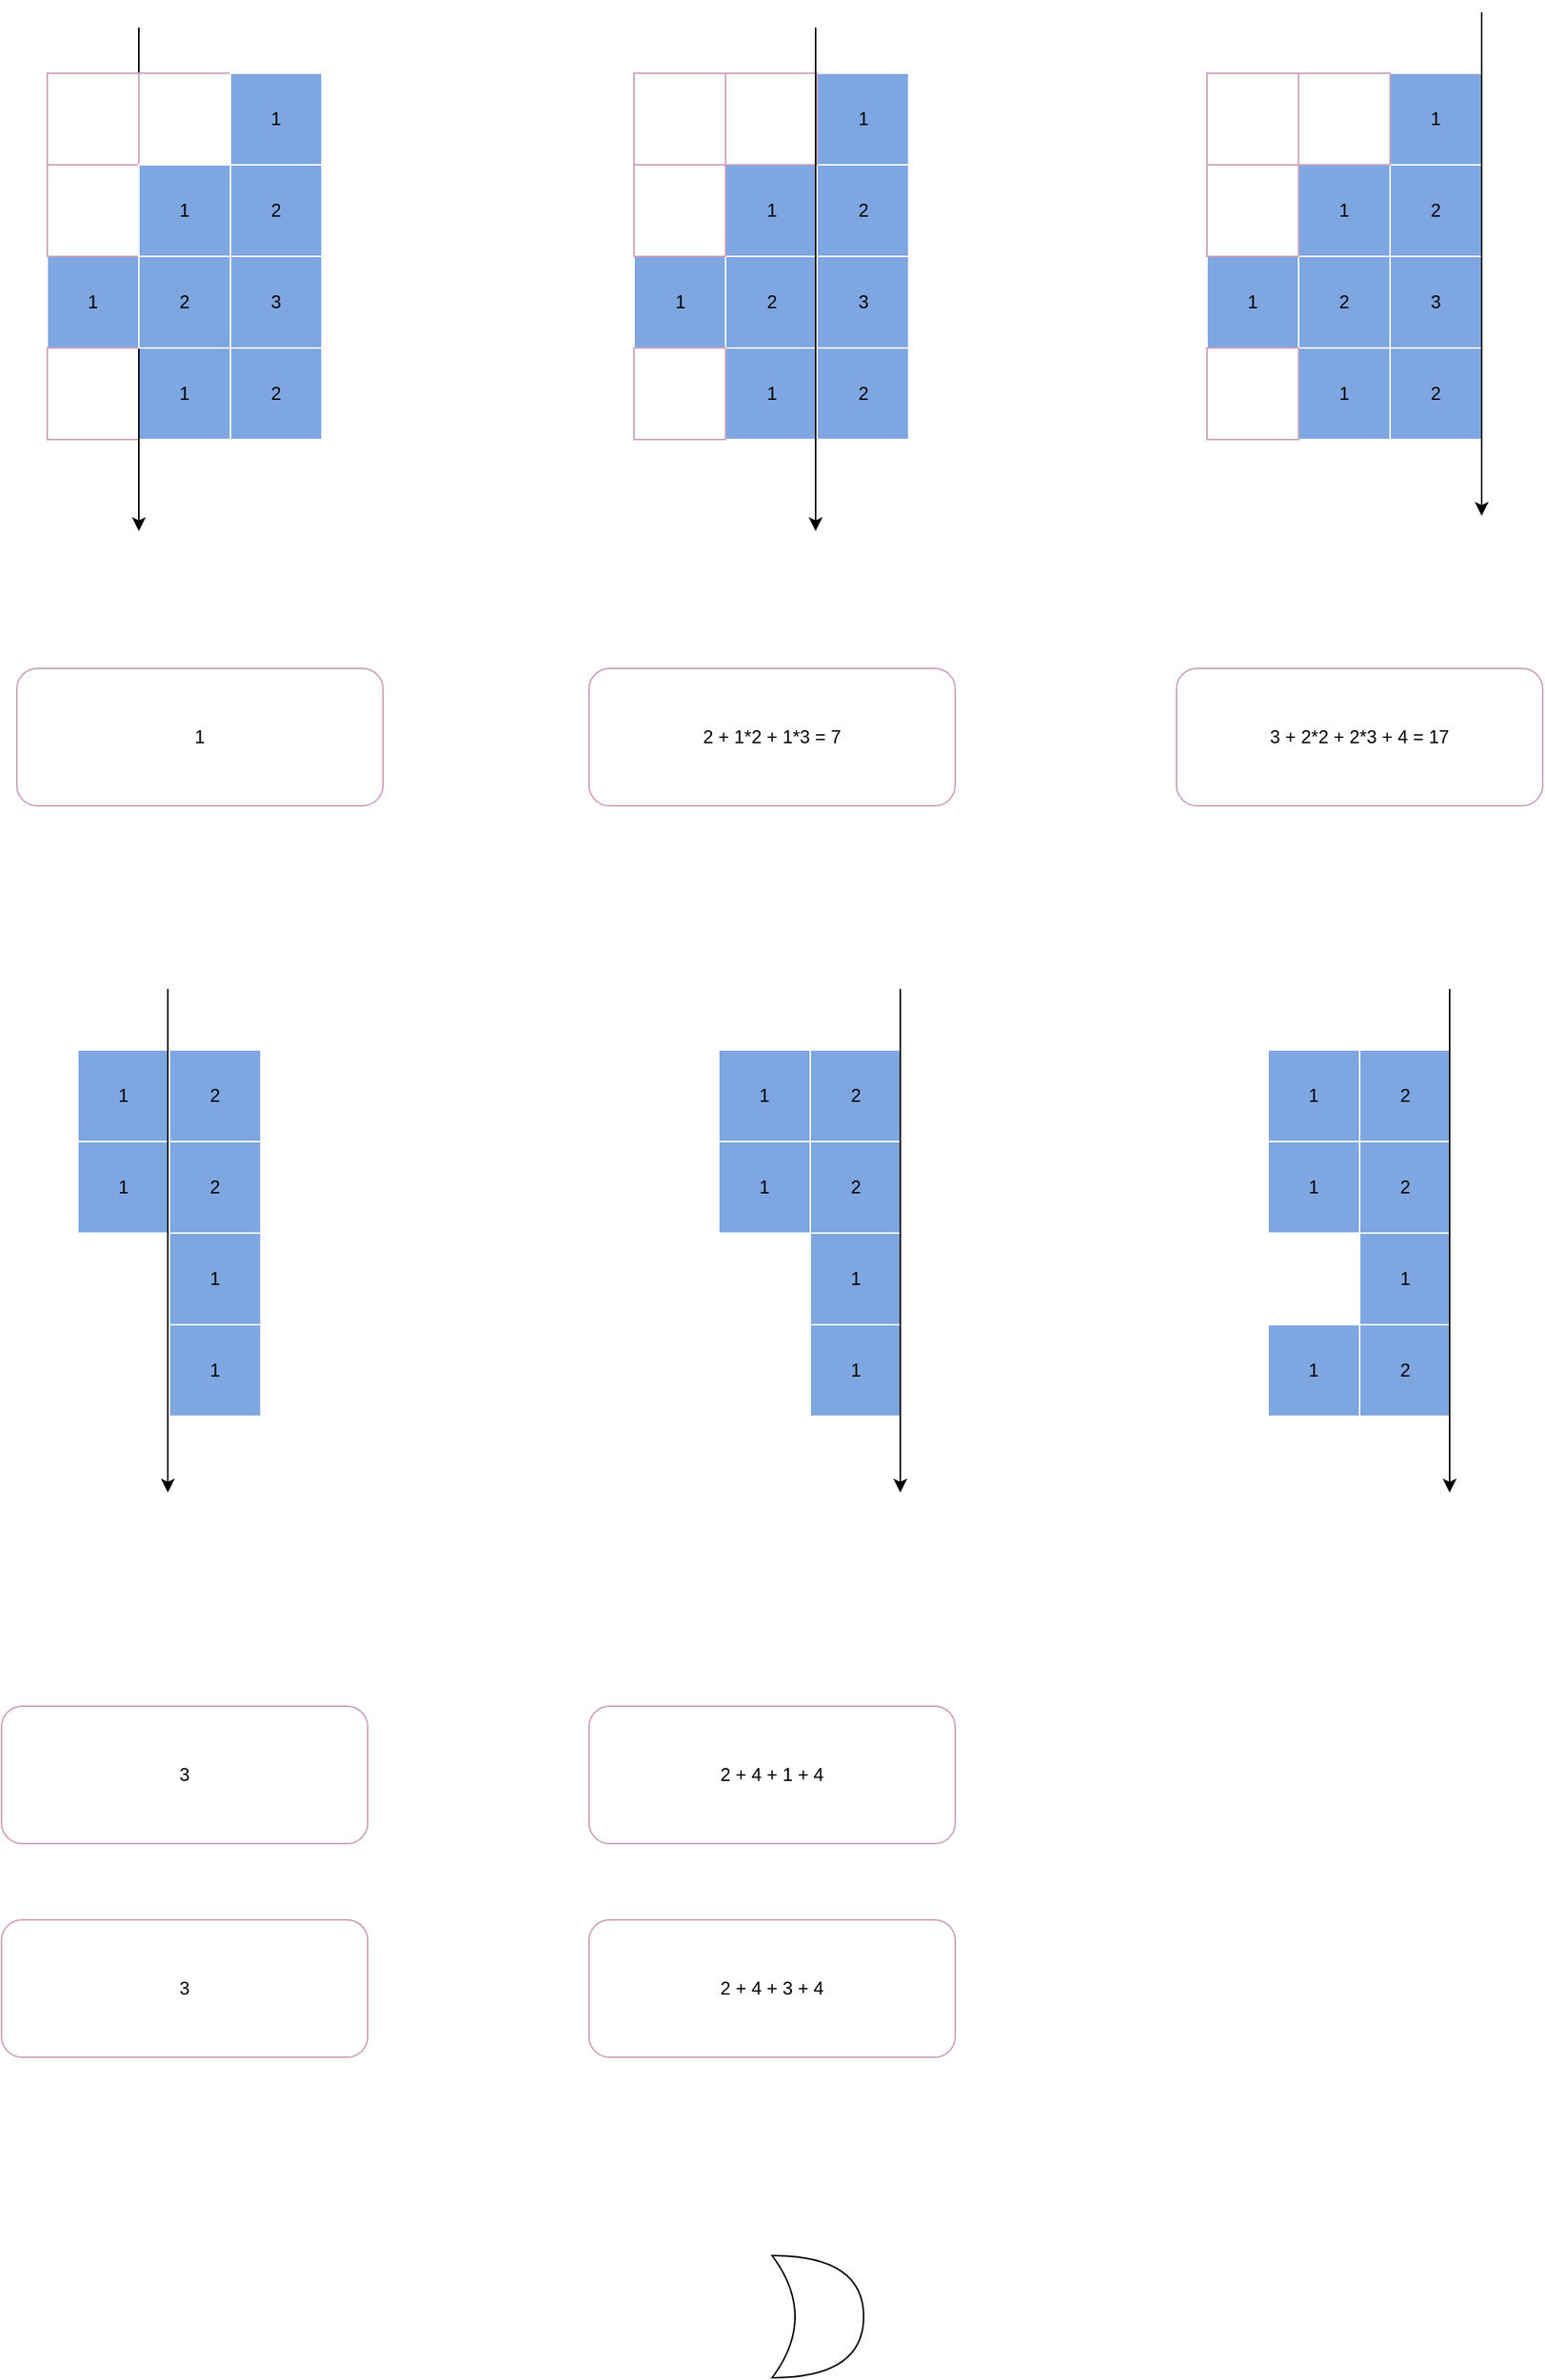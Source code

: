 <mxfile version="14.8.0" type="github">
  <diagram id="TRAyQdYcyXVTnaUU_QXe" name="Page-1">
    <mxGraphModel dx="1550" dy="867" grid="1" gridSize="10" guides="1" tooltips="1" connect="1" arrows="1" fold="1" page="1" pageScale="1" pageWidth="1169" pageHeight="1654" math="0" shadow="0">
      <root>
        <mxCell id="0" />
        <mxCell id="1" parent="0" />
        <mxCell id="kgixs8vTi0M1YgcWYUnP-1" value="1" style="whiteSpace=wrap;html=1;aspect=fixed;fillColor=#7EA6E0;strokeColor=#FFFFFF;" parent="1" vertex="1">
          <mxGeometry x="990" y="600" width="60" height="60" as="geometry" />
        </mxCell>
        <mxCell id="kgixs8vTi0M1YgcWYUnP-2" value="2" style="whiteSpace=wrap;html=1;aspect=fixed;fillColor=#7EA6E0;strokeColor=#FFFFFF;" parent="1" vertex="1">
          <mxGeometry x="990" y="660" width="60" height="60" as="geometry" />
        </mxCell>
        <mxCell id="kgixs8vTi0M1YgcWYUnP-3" value="1" style="whiteSpace=wrap;html=1;aspect=fixed;fillColor=#7EA6E0;strokeColor=#FFFFFF;" parent="1" vertex="1">
          <mxGeometry x="930" y="660" width="60" height="60" as="geometry" />
        </mxCell>
        <mxCell id="kgixs8vTi0M1YgcWYUnP-4" value="3" style="whiteSpace=wrap;html=1;aspect=fixed;fillColor=#7EA6E0;strokeColor=#FFFFFF;" parent="1" vertex="1">
          <mxGeometry x="990" y="720" width="60" height="60" as="geometry" />
        </mxCell>
        <mxCell id="kgixs8vTi0M1YgcWYUnP-5" value="2" style="whiteSpace=wrap;html=1;aspect=fixed;fillColor=#7EA6E0;strokeColor=#FFFFFF;" parent="1" vertex="1">
          <mxGeometry x="930" y="720" width="60" height="60" as="geometry" />
        </mxCell>
        <mxCell id="kgixs8vTi0M1YgcWYUnP-6" value="1" style="whiteSpace=wrap;html=1;aspect=fixed;fillColor=#7EA6E0;strokeColor=#FFFFFF;" parent="1" vertex="1">
          <mxGeometry x="870" y="720" width="60" height="60" as="geometry" />
        </mxCell>
        <mxCell id="kgixs8vTi0M1YgcWYUnP-7" value="2" style="whiteSpace=wrap;html=1;aspect=fixed;fillColor=#7EA6E0;strokeColor=#FFFFFF;" parent="1" vertex="1">
          <mxGeometry x="990" y="780" width="60" height="60" as="geometry" />
        </mxCell>
        <mxCell id="kgixs8vTi0M1YgcWYUnP-8" value="1" style="whiteSpace=wrap;html=1;aspect=fixed;fillColor=#7EA6E0;strokeColor=#FFFFFF;" parent="1" vertex="1">
          <mxGeometry x="930" y="780" width="60" height="60" as="geometry" />
        </mxCell>
        <mxCell id="kgixs8vTi0M1YgcWYUnP-9" value="" style="whiteSpace=wrap;html=1;aspect=fixed;strokeColor=#CDA2BE;" parent="1" vertex="1">
          <mxGeometry x="930" y="600" width="60" height="60" as="geometry" />
        </mxCell>
        <mxCell id="kgixs8vTi0M1YgcWYUnP-10" value="" style="whiteSpace=wrap;html=1;aspect=fixed;strokeColor=#CDA2BE;" parent="1" vertex="1">
          <mxGeometry x="870" y="660" width="60" height="60" as="geometry" />
        </mxCell>
        <mxCell id="kgixs8vTi0M1YgcWYUnP-11" value="" style="whiteSpace=wrap;html=1;aspect=fixed;strokeColor=#CDA2BE;" parent="1" vertex="1">
          <mxGeometry x="870" y="600" width="60" height="60" as="geometry" />
        </mxCell>
        <mxCell id="kgixs8vTi0M1YgcWYUnP-12" value="" style="whiteSpace=wrap;html=1;aspect=fixed;strokeColor=#CDA2BE;" parent="1" vertex="1">
          <mxGeometry x="870" y="780" width="60" height="60" as="geometry" />
        </mxCell>
        <mxCell id="kgixs8vTi0M1YgcWYUnP-13" value="" style="endArrow=none;html=1;startArrow=classic;startFill=1;" parent="1" edge="1">
          <mxGeometry width="50" height="50" relative="1" as="geometry">
            <mxPoint x="1050" y="890" as="sourcePoint" />
            <mxPoint x="1050" y="560" as="targetPoint" />
          </mxGeometry>
        </mxCell>
        <mxCell id="kgixs8vTi0M1YgcWYUnP-14" value="1" style="whiteSpace=wrap;html=1;aspect=fixed;fillColor=#7EA6E0;strokeColor=#FFFFFF;" parent="1" vertex="1">
          <mxGeometry x="230" y="600" width="60" height="60" as="geometry" />
        </mxCell>
        <mxCell id="kgixs8vTi0M1YgcWYUnP-15" value="2" style="whiteSpace=wrap;html=1;aspect=fixed;fillColor=#7EA6E0;strokeColor=#FFFFFF;" parent="1" vertex="1">
          <mxGeometry x="230" y="660" width="60" height="60" as="geometry" />
        </mxCell>
        <mxCell id="kgixs8vTi0M1YgcWYUnP-16" value="1" style="whiteSpace=wrap;html=1;aspect=fixed;fillColor=#7EA6E0;strokeColor=#FFFFFF;" parent="1" vertex="1">
          <mxGeometry x="170" y="660" width="60" height="60" as="geometry" />
        </mxCell>
        <mxCell id="kgixs8vTi0M1YgcWYUnP-17" value="3" style="whiteSpace=wrap;html=1;aspect=fixed;fillColor=#7EA6E0;strokeColor=#FFFFFF;" parent="1" vertex="1">
          <mxGeometry x="230" y="720" width="60" height="60" as="geometry" />
        </mxCell>
        <mxCell id="kgixs8vTi0M1YgcWYUnP-18" value="2" style="whiteSpace=wrap;html=1;aspect=fixed;fillColor=#7EA6E0;strokeColor=#FFFFFF;" parent="1" vertex="1">
          <mxGeometry x="170" y="720" width="60" height="60" as="geometry" />
        </mxCell>
        <mxCell id="kgixs8vTi0M1YgcWYUnP-19" value="1" style="whiteSpace=wrap;html=1;aspect=fixed;fillColor=#7EA6E0;strokeColor=#FFFFFF;" parent="1" vertex="1">
          <mxGeometry x="110" y="720" width="60" height="60" as="geometry" />
        </mxCell>
        <mxCell id="kgixs8vTi0M1YgcWYUnP-20" value="2" style="whiteSpace=wrap;html=1;aspect=fixed;fillColor=#7EA6E0;strokeColor=#FFFFFF;" parent="1" vertex="1">
          <mxGeometry x="230" y="780" width="60" height="60" as="geometry" />
        </mxCell>
        <mxCell id="kgixs8vTi0M1YgcWYUnP-21" value="1" style="whiteSpace=wrap;html=1;aspect=fixed;fillColor=#7EA6E0;strokeColor=#FFFFFF;" parent="1" vertex="1">
          <mxGeometry x="170" y="780" width="60" height="60" as="geometry" />
        </mxCell>
        <mxCell id="kgixs8vTi0M1YgcWYUnP-22" value="" style="whiteSpace=wrap;html=1;aspect=fixed;strokeColor=#CDA2BE;" parent="1" vertex="1">
          <mxGeometry x="170" y="600" width="60" height="60" as="geometry" />
        </mxCell>
        <mxCell id="kgixs8vTi0M1YgcWYUnP-23" value="" style="whiteSpace=wrap;html=1;aspect=fixed;strokeColor=#CDA2BE;" parent="1" vertex="1">
          <mxGeometry x="110" y="660" width="60" height="60" as="geometry" />
        </mxCell>
        <mxCell id="kgixs8vTi0M1YgcWYUnP-24" value="" style="whiteSpace=wrap;html=1;aspect=fixed;strokeColor=#CDA2BE;" parent="1" vertex="1">
          <mxGeometry x="110" y="600" width="60" height="60" as="geometry" />
        </mxCell>
        <mxCell id="kgixs8vTi0M1YgcWYUnP-25" value="" style="whiteSpace=wrap;html=1;aspect=fixed;strokeColor=#CDA2BE;" parent="1" vertex="1">
          <mxGeometry x="110" y="780" width="60" height="60" as="geometry" />
        </mxCell>
        <mxCell id="kgixs8vTi0M1YgcWYUnP-26" value="" style="endArrow=none;html=1;startArrow=classic;startFill=1;" parent="1" edge="1">
          <mxGeometry width="50" height="50" relative="1" as="geometry">
            <mxPoint x="170" y="900" as="sourcePoint" />
            <mxPoint x="170" y="570" as="targetPoint" />
          </mxGeometry>
        </mxCell>
        <mxCell id="kgixs8vTi0M1YgcWYUnP-27" value="1" style="whiteSpace=wrap;html=1;aspect=fixed;fillColor=#7EA6E0;strokeColor=#FFFFFF;" parent="1" vertex="1">
          <mxGeometry x="614.5" y="600" width="60" height="60" as="geometry" />
        </mxCell>
        <mxCell id="kgixs8vTi0M1YgcWYUnP-28" value="2" style="whiteSpace=wrap;html=1;aspect=fixed;fillColor=#7EA6E0;strokeColor=#FFFFFF;" parent="1" vertex="1">
          <mxGeometry x="614.5" y="660" width="60" height="60" as="geometry" />
        </mxCell>
        <mxCell id="kgixs8vTi0M1YgcWYUnP-29" value="1" style="whiteSpace=wrap;html=1;aspect=fixed;fillColor=#7EA6E0;strokeColor=#FFFFFF;" parent="1" vertex="1">
          <mxGeometry x="554.5" y="660" width="60" height="60" as="geometry" />
        </mxCell>
        <mxCell id="kgixs8vTi0M1YgcWYUnP-30" value="3" style="whiteSpace=wrap;html=1;aspect=fixed;fillColor=#7EA6E0;strokeColor=#FFFFFF;" parent="1" vertex="1">
          <mxGeometry x="614.5" y="720" width="60" height="60" as="geometry" />
        </mxCell>
        <mxCell id="kgixs8vTi0M1YgcWYUnP-31" value="2" style="whiteSpace=wrap;html=1;aspect=fixed;fillColor=#7EA6E0;strokeColor=#FFFFFF;" parent="1" vertex="1">
          <mxGeometry x="554.5" y="720" width="60" height="60" as="geometry" />
        </mxCell>
        <mxCell id="kgixs8vTi0M1YgcWYUnP-32" value="1" style="whiteSpace=wrap;html=1;aspect=fixed;fillColor=#7EA6E0;strokeColor=#FFFFFF;" parent="1" vertex="1">
          <mxGeometry x="494.5" y="720" width="60" height="60" as="geometry" />
        </mxCell>
        <mxCell id="kgixs8vTi0M1YgcWYUnP-33" value="2" style="whiteSpace=wrap;html=1;aspect=fixed;fillColor=#7EA6E0;strokeColor=#FFFFFF;" parent="1" vertex="1">
          <mxGeometry x="614.5" y="780" width="60" height="60" as="geometry" />
        </mxCell>
        <mxCell id="kgixs8vTi0M1YgcWYUnP-34" value="1" style="whiteSpace=wrap;html=1;aspect=fixed;fillColor=#7EA6E0;strokeColor=#FFFFFF;" parent="1" vertex="1">
          <mxGeometry x="554.5" y="780" width="60" height="60" as="geometry" />
        </mxCell>
        <mxCell id="kgixs8vTi0M1YgcWYUnP-35" value="" style="whiteSpace=wrap;html=1;aspect=fixed;strokeColor=#CDA2BE;" parent="1" vertex="1">
          <mxGeometry x="554.5" y="600" width="60" height="60" as="geometry" />
        </mxCell>
        <mxCell id="kgixs8vTi0M1YgcWYUnP-36" value="" style="whiteSpace=wrap;html=1;aspect=fixed;strokeColor=#CDA2BE;" parent="1" vertex="1">
          <mxGeometry x="494.5" y="660" width="60" height="60" as="geometry" />
        </mxCell>
        <mxCell id="kgixs8vTi0M1YgcWYUnP-37" value="" style="whiteSpace=wrap;html=1;aspect=fixed;strokeColor=#CDA2BE;" parent="1" vertex="1">
          <mxGeometry x="494.5" y="600" width="60" height="60" as="geometry" />
        </mxCell>
        <mxCell id="kgixs8vTi0M1YgcWYUnP-38" value="" style="whiteSpace=wrap;html=1;aspect=fixed;strokeColor=#CDA2BE;" parent="1" vertex="1">
          <mxGeometry x="494.5" y="780" width="60" height="60" as="geometry" />
        </mxCell>
        <mxCell id="kgixs8vTi0M1YgcWYUnP-39" value="" style="endArrow=none;html=1;startArrow=classic;startFill=1;" parent="1" edge="1">
          <mxGeometry width="50" height="50" relative="1" as="geometry">
            <mxPoint x="613.5" y="900" as="sourcePoint" />
            <mxPoint x="613.5" y="570" as="targetPoint" />
          </mxGeometry>
        </mxCell>
        <mxCell id="kgixs8vTi0M1YgcWYUnP-40" value="1" style="rounded=1;whiteSpace=wrap;html=1;strokeColor=#CDA2BE;fillColor=#FFFFFF;" parent="1" vertex="1">
          <mxGeometry x="90" y="990" width="240" height="90" as="geometry" />
        </mxCell>
        <mxCell id="kgixs8vTi0M1YgcWYUnP-41" value="2 + 1*2 + 1*3 = 7" style="rounded=1;whiteSpace=wrap;html=1;strokeColor=#CDA2BE;fillColor=#FFFFFF;" parent="1" vertex="1">
          <mxGeometry x="465" y="990" width="240" height="90" as="geometry" />
        </mxCell>
        <mxCell id="kgixs8vTi0M1YgcWYUnP-42" value="3 + 2*2 + 2*3 + 4 = 17" style="rounded=1;whiteSpace=wrap;html=1;strokeColor=#CDA2BE;fillColor=#FFFFFF;" parent="1" vertex="1">
          <mxGeometry x="850" y="990" width="240" height="90" as="geometry" />
        </mxCell>
        <mxCell id="uFrtcwCptuRS0xiQ8DMO-1" value="" style="whiteSpace=wrap;html=1;aspect=fixed;strokeColor=#CDA2BE;" vertex="1" parent="1">
          <mxGeometry x="170" y="600" width="60" height="60" as="geometry" />
        </mxCell>
        <mxCell id="uFrtcwCptuRS0xiQ8DMO-2" value="1" style="whiteSpace=wrap;html=1;aspect=fixed;fillColor=#7EA6E0;strokeColor=#FFFFFF;" vertex="1" parent="1">
          <mxGeometry x="230" y="600" width="60" height="60" as="geometry" />
        </mxCell>
        <mxCell id="uFrtcwCptuRS0xiQ8DMO-3" value="1" style="whiteSpace=wrap;html=1;aspect=fixed;fillColor=#7EA6E0;strokeColor=#FFFFFF;" vertex="1" parent="1">
          <mxGeometry x="170" y="660" width="60" height="60" as="geometry" />
        </mxCell>
        <mxCell id="uFrtcwCptuRS0xiQ8DMO-4" value="2" style="whiteSpace=wrap;html=1;aspect=fixed;fillColor=#7EA6E0;strokeColor=#FFFFFF;" vertex="1" parent="1">
          <mxGeometry x="230" y="660" width="60" height="60" as="geometry" />
        </mxCell>
        <mxCell id="uFrtcwCptuRS0xiQ8DMO-5" value="2" style="whiteSpace=wrap;html=1;aspect=fixed;fillColor=#7EA6E0;strokeColor=#FFFFFF;" vertex="1" parent="1">
          <mxGeometry x="170" y="720" width="60" height="60" as="geometry" />
        </mxCell>
        <mxCell id="uFrtcwCptuRS0xiQ8DMO-6" value="1" style="whiteSpace=wrap;html=1;aspect=fixed;fillColor=#7EA6E0;strokeColor=#FFFFFF;" vertex="1" parent="1">
          <mxGeometry x="190" y="1420" width="60" height="60" as="geometry" />
        </mxCell>
        <mxCell id="uFrtcwCptuRS0xiQ8DMO-9" value="2" style="whiteSpace=wrap;html=1;aspect=fixed;fillColor=#7EA6E0;strokeColor=#FFFFFF;" vertex="1" parent="1">
          <mxGeometry x="190" y="1240" width="60" height="60" as="geometry" />
        </mxCell>
        <mxCell id="uFrtcwCptuRS0xiQ8DMO-10" value="1" style="whiteSpace=wrap;html=1;aspect=fixed;fillColor=#7EA6E0;strokeColor=#FFFFFF;" vertex="1" parent="1">
          <mxGeometry x="130" y="1300" width="60" height="60" as="geometry" />
        </mxCell>
        <mxCell id="uFrtcwCptuRS0xiQ8DMO-11" value="2" style="whiteSpace=wrap;html=1;aspect=fixed;fillColor=#7EA6E0;strokeColor=#FFFFFF;" vertex="1" parent="1">
          <mxGeometry x="190" y="1300" width="60" height="60" as="geometry" />
        </mxCell>
        <mxCell id="uFrtcwCptuRS0xiQ8DMO-13" value="1" style="whiteSpace=wrap;html=1;aspect=fixed;fillColor=#7EA6E0;strokeColor=#FFFFFF;" vertex="1" parent="1">
          <mxGeometry x="190" y="1360" width="60" height="60" as="geometry" />
        </mxCell>
        <mxCell id="uFrtcwCptuRS0xiQ8DMO-14" value="1" style="whiteSpace=wrap;html=1;aspect=fixed;fillColor=#7EA6E0;strokeColor=#FFFFFF;" vertex="1" parent="1">
          <mxGeometry x="130" y="1240" width="60" height="60" as="geometry" />
        </mxCell>
        <mxCell id="uFrtcwCptuRS0xiQ8DMO-18" value="" style="endArrow=none;html=1;startArrow=classic;startFill=1;" edge="1" parent="1">
          <mxGeometry width="50" height="50" relative="1" as="geometry">
            <mxPoint x="189" y="1530" as="sourcePoint" />
            <mxPoint x="189" y="1200" as="targetPoint" />
          </mxGeometry>
        </mxCell>
        <mxCell id="uFrtcwCptuRS0xiQ8DMO-19" value="1" style="whiteSpace=wrap;html=1;aspect=fixed;fillColor=#7EA6E0;strokeColor=#FFFFFF;" vertex="1" parent="1">
          <mxGeometry x="610" y="1420" width="60" height="60" as="geometry" />
        </mxCell>
        <mxCell id="uFrtcwCptuRS0xiQ8DMO-21" value="2" style="whiteSpace=wrap;html=1;aspect=fixed;fillColor=#7EA6E0;strokeColor=#FFFFFF;" vertex="1" parent="1">
          <mxGeometry x="610" y="1240" width="60" height="60" as="geometry" />
        </mxCell>
        <mxCell id="uFrtcwCptuRS0xiQ8DMO-22" value="1" style="whiteSpace=wrap;html=1;aspect=fixed;fillColor=#7EA6E0;strokeColor=#FFFFFF;" vertex="1" parent="1">
          <mxGeometry x="550" y="1300" width="60" height="60" as="geometry" />
        </mxCell>
        <mxCell id="uFrtcwCptuRS0xiQ8DMO-23" value="2" style="whiteSpace=wrap;html=1;aspect=fixed;fillColor=#7EA6E0;strokeColor=#FFFFFF;" vertex="1" parent="1">
          <mxGeometry x="610" y="1300" width="60" height="60" as="geometry" />
        </mxCell>
        <mxCell id="uFrtcwCptuRS0xiQ8DMO-24" value="1" style="whiteSpace=wrap;html=1;aspect=fixed;fillColor=#7EA6E0;strokeColor=#FFFFFF;" vertex="1" parent="1">
          <mxGeometry x="610" y="1360" width="60" height="60" as="geometry" />
        </mxCell>
        <mxCell id="uFrtcwCptuRS0xiQ8DMO-25" value="1" style="whiteSpace=wrap;html=1;aspect=fixed;fillColor=#7EA6E0;strokeColor=#FFFFFF;" vertex="1" parent="1">
          <mxGeometry x="550" y="1240" width="60" height="60" as="geometry" />
        </mxCell>
        <mxCell id="uFrtcwCptuRS0xiQ8DMO-27" value="" style="endArrow=none;html=1;startArrow=classic;startFill=1;" edge="1" parent="1">
          <mxGeometry width="50" height="50" relative="1" as="geometry">
            <mxPoint x="669" y="1530" as="sourcePoint" />
            <mxPoint x="669" y="1200" as="targetPoint" />
          </mxGeometry>
        </mxCell>
        <mxCell id="uFrtcwCptuRS0xiQ8DMO-30" value="" style="shape=xor;whiteSpace=wrap;html=1;" vertex="1" parent="1">
          <mxGeometry x="585" y="2030" width="60" height="80" as="geometry" />
        </mxCell>
        <mxCell id="uFrtcwCptuRS0xiQ8DMO-31" value="3" style="rounded=1;whiteSpace=wrap;html=1;strokeColor=#CDA2BE;fillColor=#FFFFFF;" vertex="1" parent="1">
          <mxGeometry x="80" y="1670" width="240" height="90" as="geometry" />
        </mxCell>
        <mxCell id="uFrtcwCptuRS0xiQ8DMO-32" value="2 + 4 + 1 + 4" style="rounded=1;whiteSpace=wrap;html=1;strokeColor=#CDA2BE;fillColor=#FFFFFF;" vertex="1" parent="1">
          <mxGeometry x="465" y="1670" width="240" height="90" as="geometry" />
        </mxCell>
        <mxCell id="uFrtcwCptuRS0xiQ8DMO-34" value="2 + 4 + 3 + 4" style="rounded=1;whiteSpace=wrap;html=1;strokeColor=#CDA2BE;fillColor=#FFFFFF;" vertex="1" parent="1">
          <mxGeometry x="465" y="1810" width="240" height="90" as="geometry" />
        </mxCell>
        <mxCell id="uFrtcwCptuRS0xiQ8DMO-37" value="3" style="rounded=1;whiteSpace=wrap;html=1;strokeColor=#CDA2BE;fillColor=#FFFFFF;" vertex="1" parent="1">
          <mxGeometry x="80" y="1810" width="240" height="90" as="geometry" />
        </mxCell>
        <mxCell id="uFrtcwCptuRS0xiQ8DMO-38" value="2" style="whiteSpace=wrap;html=1;aspect=fixed;fillColor=#7EA6E0;strokeColor=#FFFFFF;" vertex="1" parent="1">
          <mxGeometry x="970" y="1420" width="60" height="60" as="geometry" />
        </mxCell>
        <mxCell id="uFrtcwCptuRS0xiQ8DMO-39" value="2" style="whiteSpace=wrap;html=1;aspect=fixed;fillColor=#7EA6E0;strokeColor=#FFFFFF;" vertex="1" parent="1">
          <mxGeometry x="970" y="1240" width="60" height="60" as="geometry" />
        </mxCell>
        <mxCell id="uFrtcwCptuRS0xiQ8DMO-40" value="1" style="whiteSpace=wrap;html=1;aspect=fixed;fillColor=#7EA6E0;strokeColor=#FFFFFF;" vertex="1" parent="1">
          <mxGeometry x="910" y="1300" width="60" height="60" as="geometry" />
        </mxCell>
        <mxCell id="uFrtcwCptuRS0xiQ8DMO-41" value="2" style="whiteSpace=wrap;html=1;aspect=fixed;fillColor=#7EA6E0;strokeColor=#FFFFFF;" vertex="1" parent="1">
          <mxGeometry x="970" y="1300" width="60" height="60" as="geometry" />
        </mxCell>
        <mxCell id="uFrtcwCptuRS0xiQ8DMO-42" value="1" style="whiteSpace=wrap;html=1;aspect=fixed;fillColor=#7EA6E0;strokeColor=#FFFFFF;" vertex="1" parent="1">
          <mxGeometry x="970" y="1360" width="60" height="60" as="geometry" />
        </mxCell>
        <mxCell id="uFrtcwCptuRS0xiQ8DMO-43" value="1" style="whiteSpace=wrap;html=1;aspect=fixed;fillColor=#7EA6E0;strokeColor=#FFFFFF;" vertex="1" parent="1">
          <mxGeometry x="910" y="1240" width="60" height="60" as="geometry" />
        </mxCell>
        <mxCell id="uFrtcwCptuRS0xiQ8DMO-45" value="" style="endArrow=none;html=1;startArrow=classic;startFill=1;" edge="1" parent="1">
          <mxGeometry width="50" height="50" relative="1" as="geometry">
            <mxPoint x="1029" y="1530" as="sourcePoint" />
            <mxPoint x="1029" y="1200" as="targetPoint" />
          </mxGeometry>
        </mxCell>
        <mxCell id="uFrtcwCptuRS0xiQ8DMO-47" value="1" style="whiteSpace=wrap;html=1;aspect=fixed;fillColor=#7EA6E0;strokeColor=#FFFFFF;" vertex="1" parent="1">
          <mxGeometry x="910" y="1420" width="60" height="60" as="geometry" />
        </mxCell>
      </root>
    </mxGraphModel>
  </diagram>
</mxfile>
